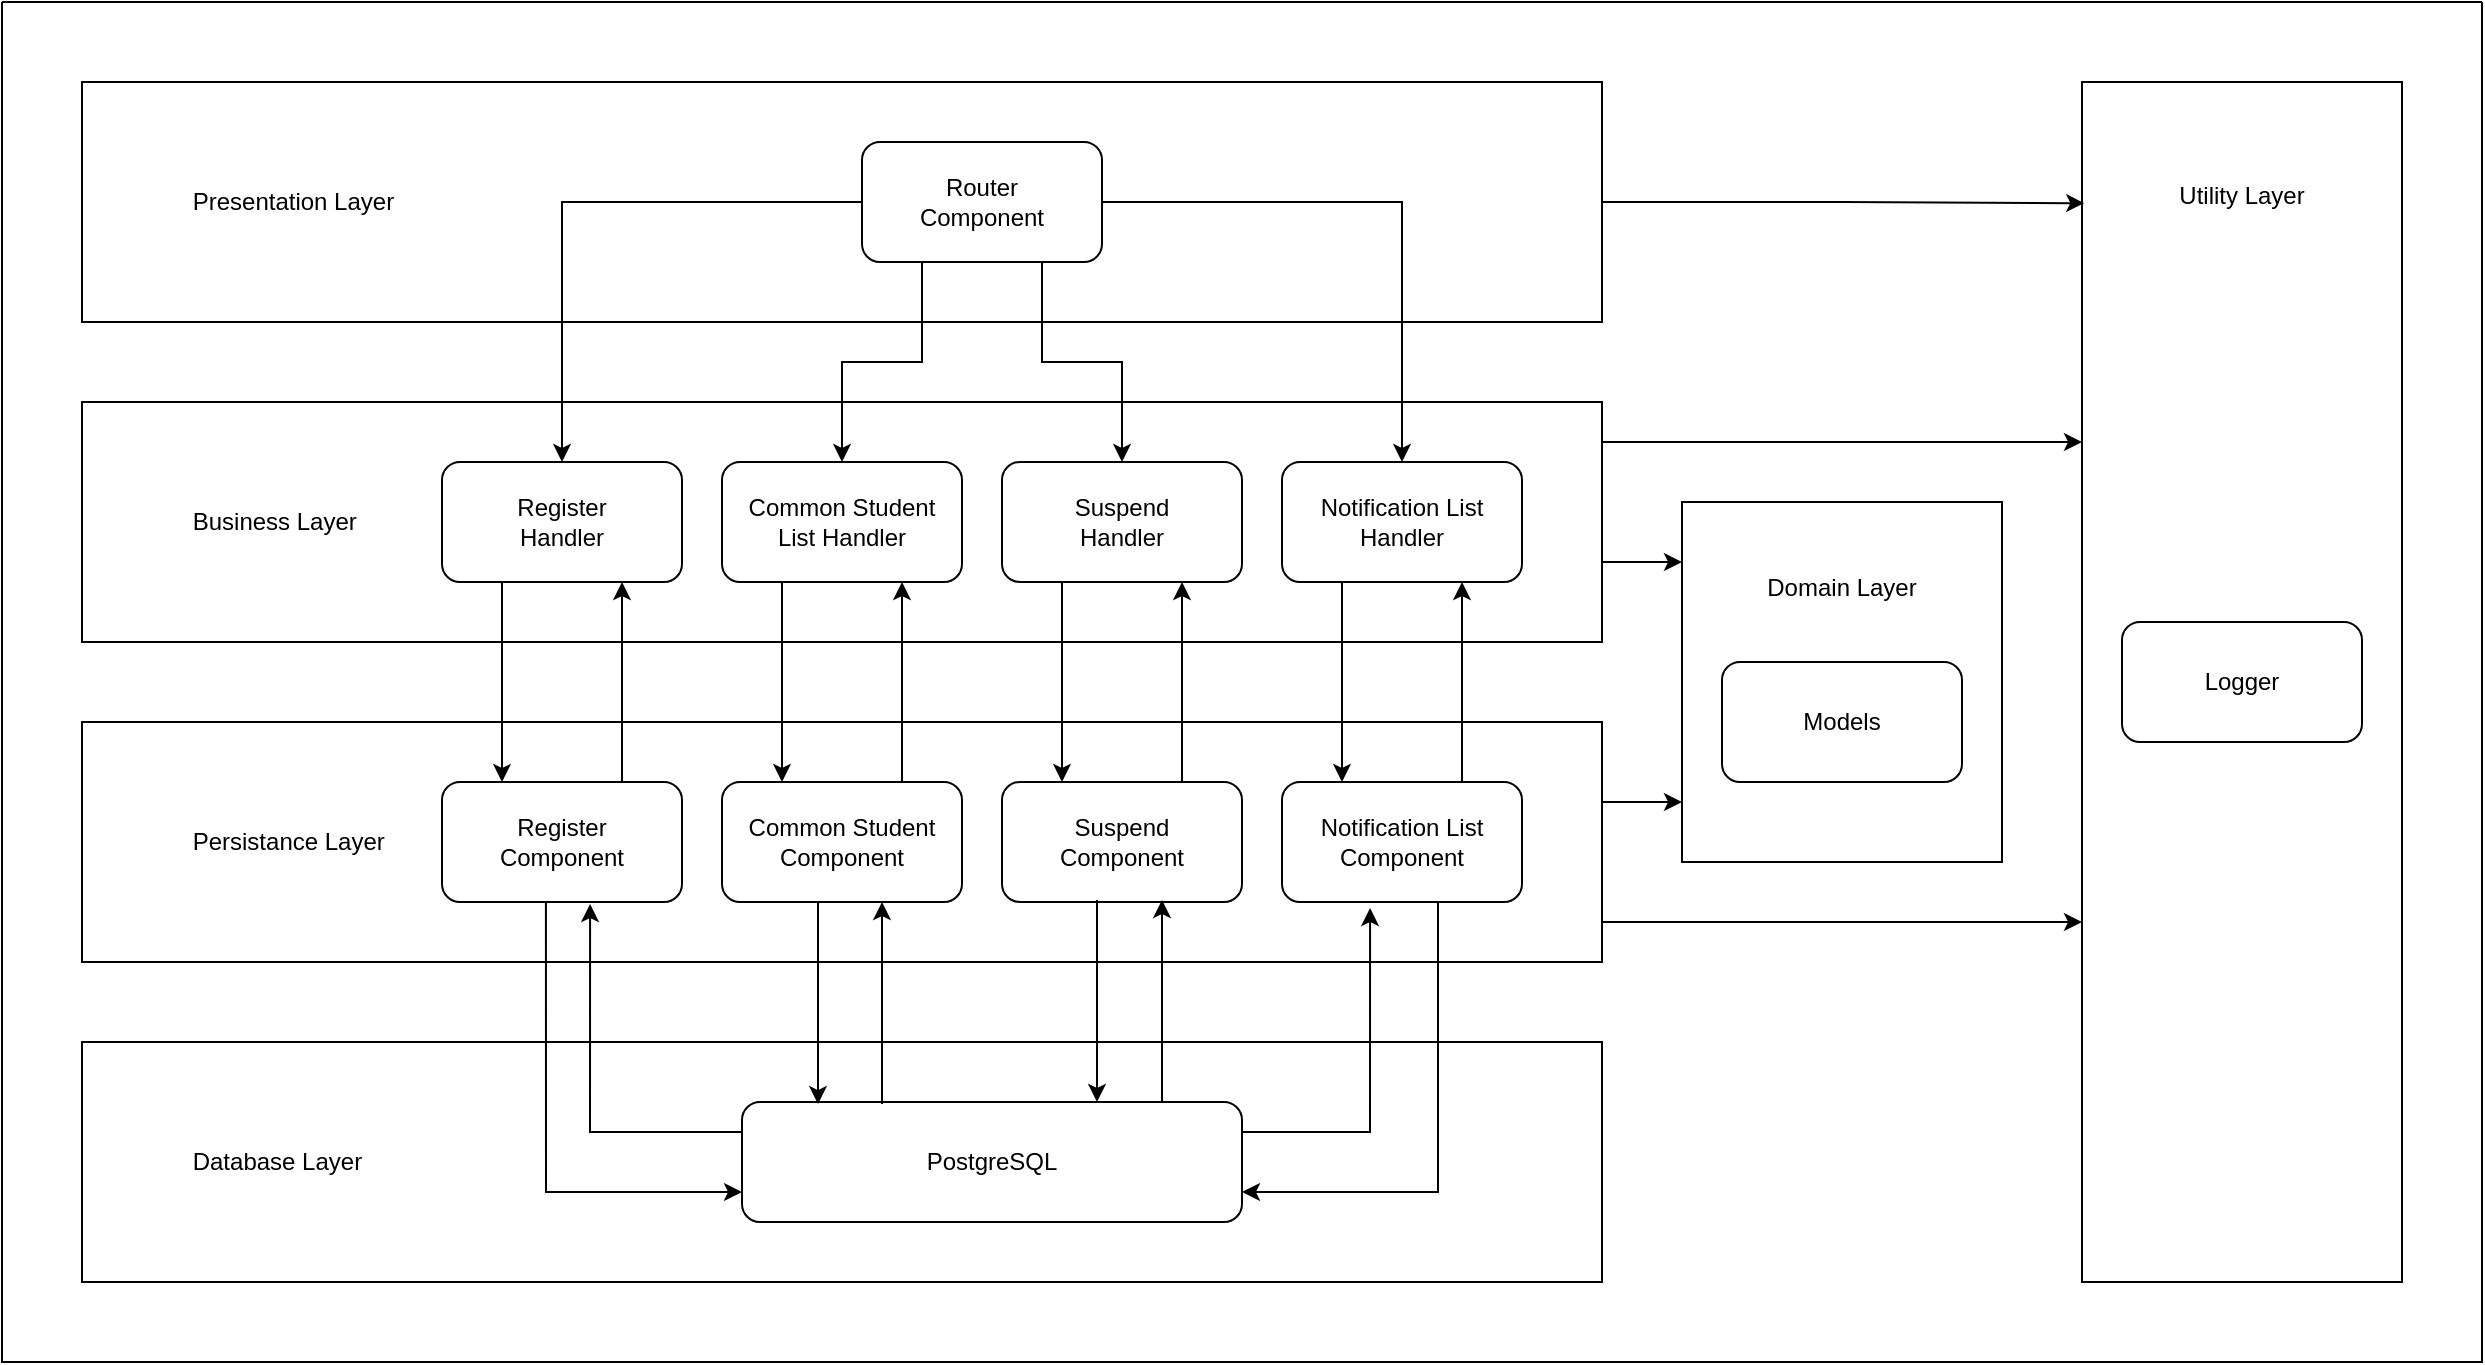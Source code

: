 <mxfile version="21.8.2" type="device">
  <diagram name="Page-1" id="oRcpVdzLqUrCE2OPrK0_">
    <mxGraphModel dx="2588" dy="1764" grid="1" gridSize="10" guides="1" tooltips="1" connect="1" arrows="1" fold="1" page="1" pageScale="1" pageWidth="291" pageHeight="413" math="0" shadow="0">
      <root>
        <mxCell id="0" />
        <mxCell id="1" parent="0" />
        <mxCell id="mBs1r-Zp-DPNsg0r-bgw-35" value="" style="swimlane;startSize=0;movable=1;resizable=1;rotatable=1;deletable=1;editable=1;locked=0;connectable=1;" parent="1" vertex="1">
          <mxGeometry x="240" y="210" width="1240" height="680" as="geometry">
            <mxRectangle x="80" y="40" width="50" height="40" as="alternateBounds" />
          </mxGeometry>
        </mxCell>
        <mxCell id="mBs1r-Zp-DPNsg0r-bgw-37" value="&lt;span style=&quot;white-space: pre;&quot;&gt;&#x9;&lt;/span&gt;&lt;span style=&quot;white-space: pre;&quot;&gt;&#x9;&lt;/span&gt;Presentation Layer" style="rounded=0;whiteSpace=wrap;html=1;align=left;movable=1;resizable=1;rotatable=1;deletable=1;editable=1;locked=0;connectable=1;" parent="mBs1r-Zp-DPNsg0r-bgw-35" vertex="1">
          <mxGeometry x="40" y="40" width="760" height="120" as="geometry" />
        </mxCell>
        <mxCell id="mBs1r-Zp-DPNsg0r-bgw-38" value="Router&lt;br&gt;Component" style="rounded=1;whiteSpace=wrap;html=1;movable=1;resizable=1;rotatable=1;deletable=1;editable=1;locked=0;connectable=1;" parent="mBs1r-Zp-DPNsg0r-bgw-35" vertex="1">
          <mxGeometry x="430" y="70" width="120" height="60" as="geometry" />
        </mxCell>
        <mxCell id="mBs1r-Zp-DPNsg0r-bgw-39" value="&lt;span style=&quot;white-space: pre;&quot;&gt;&#x9;&lt;/span&gt;&lt;span style=&quot;white-space: pre;&quot;&gt;&#x9;&lt;/span&gt;Business&amp;nbsp;Layer" style="rounded=0;whiteSpace=wrap;html=1;align=left;movable=1;resizable=1;rotatable=1;deletable=1;editable=1;locked=0;connectable=1;" parent="mBs1r-Zp-DPNsg0r-bgw-35" vertex="1">
          <mxGeometry x="40" y="200" width="760" height="120" as="geometry" />
        </mxCell>
        <mxCell id="mBs1r-Zp-DPNsg0r-bgw-40" value="Register&lt;br&gt;Handler" style="rounded=1;whiteSpace=wrap;html=1;movable=1;resizable=1;rotatable=1;deletable=1;editable=1;locked=0;connectable=1;" parent="mBs1r-Zp-DPNsg0r-bgw-35" vertex="1">
          <mxGeometry x="220" y="230" width="120" height="60" as="geometry" />
        </mxCell>
        <mxCell id="mBs1r-Zp-DPNsg0r-bgw-41" value="&lt;span style=&quot;white-space: pre;&quot;&gt;&#x9;&lt;/span&gt;&lt;span style=&quot;white-space: pre;&quot;&gt;&#x9;&lt;/span&gt;Persistance&amp;nbsp;Layer" style="rounded=0;whiteSpace=wrap;html=1;align=left;movable=1;resizable=1;rotatable=1;deletable=1;editable=1;locked=0;connectable=1;" parent="mBs1r-Zp-DPNsg0r-bgw-35" vertex="1">
          <mxGeometry x="40" y="360" width="760" height="120" as="geometry" />
        </mxCell>
        <mxCell id="mBs1r-Zp-DPNsg0r-bgw-63" style="edgeStyle=orthogonalEdgeStyle;rounded=0;orthogonalLoop=1;jettySize=auto;html=1;exitX=0.75;exitY=0;exitDx=0;exitDy=0;entryX=0.75;entryY=1;entryDx=0;entryDy=0;movable=1;resizable=1;rotatable=1;deletable=1;editable=1;locked=0;connectable=1;" parent="mBs1r-Zp-DPNsg0r-bgw-35" source="mBs1r-Zp-DPNsg0r-bgw-42" target="mBs1r-Zp-DPNsg0r-bgw-40" edge="1">
          <mxGeometry relative="1" as="geometry" />
        </mxCell>
        <mxCell id="mBs1r-Zp-DPNsg0r-bgw-42" value="Register&lt;br&gt;Component" style="rounded=1;whiteSpace=wrap;html=1;movable=1;resizable=1;rotatable=1;deletable=1;editable=1;locked=0;connectable=1;" parent="mBs1r-Zp-DPNsg0r-bgw-35" vertex="1">
          <mxGeometry x="220" y="390" width="120" height="60" as="geometry" />
        </mxCell>
        <mxCell id="mBs1r-Zp-DPNsg0r-bgw-43" value="&lt;span style=&quot;white-space: pre;&quot;&gt;&#x9;&lt;/span&gt;&lt;span style=&quot;white-space: pre;&quot;&gt;&#x9;&lt;/span&gt;Database&amp;nbsp;Layer" style="rounded=0;whiteSpace=wrap;html=1;align=left;movable=1;resizable=1;rotatable=1;deletable=1;editable=1;locked=0;connectable=1;" parent="mBs1r-Zp-DPNsg0r-bgw-35" vertex="1">
          <mxGeometry x="40" y="520" width="760" height="120" as="geometry" />
        </mxCell>
        <mxCell id="mBs1r-Zp-DPNsg0r-bgw-86" style="edgeStyle=orthogonalEdgeStyle;rounded=0;orthogonalLoop=1;jettySize=auto;html=1;exitX=0;exitY=0.25;exitDx=0;exitDy=0;entryX=0.617;entryY=1.017;entryDx=0;entryDy=0;entryPerimeter=0;movable=1;resizable=1;rotatable=1;deletable=1;editable=1;locked=0;connectable=1;" parent="mBs1r-Zp-DPNsg0r-bgw-35" source="mBs1r-Zp-DPNsg0r-bgw-44" target="mBs1r-Zp-DPNsg0r-bgw-42" edge="1">
          <mxGeometry relative="1" as="geometry" />
        </mxCell>
        <mxCell id="mBs1r-Zp-DPNsg0r-bgw-87" style="edgeStyle=orthogonalEdgeStyle;rounded=0;orthogonalLoop=1;jettySize=auto;html=1;exitX=1;exitY=0.25;exitDx=0;exitDy=0;entryX=0.367;entryY=1.05;entryDx=0;entryDy=0;entryPerimeter=0;movable=1;resizable=1;rotatable=1;deletable=1;editable=1;locked=0;connectable=1;" parent="mBs1r-Zp-DPNsg0r-bgw-35" source="mBs1r-Zp-DPNsg0r-bgw-44" target="mBs1r-Zp-DPNsg0r-bgw-52" edge="1">
          <mxGeometry relative="1" as="geometry" />
        </mxCell>
        <mxCell id="mBs1r-Zp-DPNsg0r-bgw-88" style="edgeStyle=orthogonalEdgeStyle;rounded=0;orthogonalLoop=1;jettySize=auto;html=1;exitX=0.65;exitY=0.983;exitDx=0;exitDy=0;entryX=1;entryY=0.75;entryDx=0;entryDy=0;exitPerimeter=0;movable=1;resizable=1;rotatable=1;deletable=1;editable=1;locked=0;connectable=1;" parent="mBs1r-Zp-DPNsg0r-bgw-35" source="mBs1r-Zp-DPNsg0r-bgw-52" target="mBs1r-Zp-DPNsg0r-bgw-44" edge="1">
          <mxGeometry relative="1" as="geometry" />
        </mxCell>
        <mxCell id="mBs1r-Zp-DPNsg0r-bgw-44" value="PostgreSQL" style="rounded=1;whiteSpace=wrap;html=1;movable=1;resizable=1;rotatable=1;deletable=1;editable=1;locked=0;connectable=1;" parent="mBs1r-Zp-DPNsg0r-bgw-35" vertex="1">
          <mxGeometry x="370" y="550" width="250" height="60" as="geometry" />
        </mxCell>
        <mxCell id="mBs1r-Zp-DPNsg0r-bgw-64" style="edgeStyle=orthogonalEdgeStyle;rounded=0;orthogonalLoop=1;jettySize=auto;html=1;exitX=0.25;exitY=1;exitDx=0;exitDy=0;entryX=0.25;entryY=0;entryDx=0;entryDy=0;movable=1;resizable=1;rotatable=1;deletable=1;editable=1;locked=0;connectable=1;" parent="mBs1r-Zp-DPNsg0r-bgw-35" source="mBs1r-Zp-DPNsg0r-bgw-45" target="mBs1r-Zp-DPNsg0r-bgw-50" edge="1">
          <mxGeometry relative="1" as="geometry" />
        </mxCell>
        <mxCell id="mBs1r-Zp-DPNsg0r-bgw-45" value="Common Student &lt;br&gt;List Handler" style="rounded=1;whiteSpace=wrap;html=1;movable=1;resizable=1;rotatable=1;deletable=1;editable=1;locked=0;connectable=1;" parent="mBs1r-Zp-DPNsg0r-bgw-35" vertex="1">
          <mxGeometry x="360" y="230" width="120" height="60" as="geometry" />
        </mxCell>
        <mxCell id="mBs1r-Zp-DPNsg0r-bgw-66" style="edgeStyle=orthogonalEdgeStyle;rounded=0;orthogonalLoop=1;jettySize=auto;html=1;exitX=0.25;exitY=1;exitDx=0;exitDy=0;entryX=0.25;entryY=0;entryDx=0;entryDy=0;movable=1;resizable=1;rotatable=1;deletable=1;editable=1;locked=0;connectable=1;" parent="mBs1r-Zp-DPNsg0r-bgw-35" source="mBs1r-Zp-DPNsg0r-bgw-46" target="mBs1r-Zp-DPNsg0r-bgw-51" edge="1">
          <mxGeometry relative="1" as="geometry" />
        </mxCell>
        <mxCell id="mBs1r-Zp-DPNsg0r-bgw-46" value="Suspend&lt;br&gt;Handler" style="rounded=1;whiteSpace=wrap;html=1;movable=1;resizable=1;rotatable=1;deletable=1;editable=1;locked=0;connectable=1;" parent="mBs1r-Zp-DPNsg0r-bgw-35" vertex="1">
          <mxGeometry x="500" y="230" width="120" height="60" as="geometry" />
        </mxCell>
        <mxCell id="mBs1r-Zp-DPNsg0r-bgw-68" style="edgeStyle=orthogonalEdgeStyle;rounded=0;orthogonalLoop=1;jettySize=auto;html=1;exitX=0.25;exitY=1;exitDx=0;exitDy=0;entryX=0.25;entryY=0;entryDx=0;entryDy=0;movable=1;resizable=1;rotatable=1;deletable=1;editable=1;locked=0;connectable=1;" parent="mBs1r-Zp-DPNsg0r-bgw-35" source="mBs1r-Zp-DPNsg0r-bgw-47" target="mBs1r-Zp-DPNsg0r-bgw-52" edge="1">
          <mxGeometry relative="1" as="geometry" />
        </mxCell>
        <mxCell id="mBs1r-Zp-DPNsg0r-bgw-47" value="Notification List&lt;br&gt;Handler" style="rounded=1;whiteSpace=wrap;html=1;movable=1;resizable=1;rotatable=1;deletable=1;editable=1;locked=0;connectable=1;" parent="mBs1r-Zp-DPNsg0r-bgw-35" vertex="1">
          <mxGeometry x="640" y="230" width="120" height="60" as="geometry" />
        </mxCell>
        <mxCell id="mBs1r-Zp-DPNsg0r-bgw-65" style="edgeStyle=orthogonalEdgeStyle;rounded=0;orthogonalLoop=1;jettySize=auto;html=1;exitX=0.75;exitY=0;exitDx=0;exitDy=0;entryX=0.75;entryY=1;entryDx=0;entryDy=0;movable=1;resizable=1;rotatable=1;deletable=1;editable=1;locked=0;connectable=1;" parent="mBs1r-Zp-DPNsg0r-bgw-35" source="mBs1r-Zp-DPNsg0r-bgw-50" target="mBs1r-Zp-DPNsg0r-bgw-45" edge="1">
          <mxGeometry relative="1" as="geometry" />
        </mxCell>
        <mxCell id="mBs1r-Zp-DPNsg0r-bgw-76" style="edgeStyle=orthogonalEdgeStyle;rounded=0;orthogonalLoop=1;jettySize=auto;html=1;exitX=0.4;exitY=1;exitDx=0;exitDy=0;entryX=0.152;entryY=0.017;entryDx=0;entryDy=0;entryPerimeter=0;exitPerimeter=0;movable=1;resizable=1;rotatable=1;deletable=1;editable=1;locked=0;connectable=1;" parent="mBs1r-Zp-DPNsg0r-bgw-35" source="mBs1r-Zp-DPNsg0r-bgw-50" target="mBs1r-Zp-DPNsg0r-bgw-44" edge="1">
          <mxGeometry relative="1" as="geometry" />
        </mxCell>
        <mxCell id="mBs1r-Zp-DPNsg0r-bgw-50" value="Common Student Component" style="rounded=1;whiteSpace=wrap;html=1;movable=1;resizable=1;rotatable=1;deletable=1;editable=1;locked=0;connectable=1;" parent="mBs1r-Zp-DPNsg0r-bgw-35" vertex="1">
          <mxGeometry x="360" y="390" width="120" height="60" as="geometry" />
        </mxCell>
        <mxCell id="mBs1r-Zp-DPNsg0r-bgw-67" style="edgeStyle=orthogonalEdgeStyle;rounded=0;orthogonalLoop=1;jettySize=auto;html=1;exitX=0.75;exitY=0;exitDx=0;exitDy=0;entryX=0.75;entryY=1;entryDx=0;entryDy=0;movable=1;resizable=1;rotatable=1;deletable=1;editable=1;locked=0;connectable=1;" parent="mBs1r-Zp-DPNsg0r-bgw-35" source="mBs1r-Zp-DPNsg0r-bgw-51" target="mBs1r-Zp-DPNsg0r-bgw-46" edge="1">
          <mxGeometry relative="1" as="geometry" />
        </mxCell>
        <mxCell id="mBs1r-Zp-DPNsg0r-bgw-51" value="Suspend&lt;br&gt;Component" style="rounded=1;whiteSpace=wrap;html=1;movable=1;resizable=1;rotatable=1;deletable=1;editable=1;locked=0;connectable=1;" parent="mBs1r-Zp-DPNsg0r-bgw-35" vertex="1">
          <mxGeometry x="500" y="390" width="120" height="60" as="geometry" />
        </mxCell>
        <mxCell id="mBs1r-Zp-DPNsg0r-bgw-69" style="edgeStyle=orthogonalEdgeStyle;rounded=0;orthogonalLoop=1;jettySize=auto;html=1;exitX=0.75;exitY=0;exitDx=0;exitDy=0;entryX=0.75;entryY=1;entryDx=0;entryDy=0;movable=1;resizable=1;rotatable=1;deletable=1;editable=1;locked=0;connectable=1;" parent="mBs1r-Zp-DPNsg0r-bgw-35" source="mBs1r-Zp-DPNsg0r-bgw-52" target="mBs1r-Zp-DPNsg0r-bgw-47" edge="1">
          <mxGeometry relative="1" as="geometry" />
        </mxCell>
        <mxCell id="mBs1r-Zp-DPNsg0r-bgw-52" value="Notification List&lt;br&gt;Component" style="rounded=1;whiteSpace=wrap;html=1;movable=1;resizable=1;rotatable=1;deletable=1;editable=1;locked=0;connectable=1;" parent="mBs1r-Zp-DPNsg0r-bgw-35" vertex="1">
          <mxGeometry x="640" y="390" width="120" height="60" as="geometry" />
        </mxCell>
        <mxCell id="mBs1r-Zp-DPNsg0r-bgw-59" style="edgeStyle=orthogonalEdgeStyle;rounded=0;orthogonalLoop=1;jettySize=auto;html=1;exitX=1;exitY=0.5;exitDx=0;exitDy=0;entryX=0.5;entryY=0;entryDx=0;entryDy=0;movable=1;resizable=1;rotatable=1;deletable=1;editable=1;locked=0;connectable=1;" parent="mBs1r-Zp-DPNsg0r-bgw-35" source="mBs1r-Zp-DPNsg0r-bgw-38" target="mBs1r-Zp-DPNsg0r-bgw-47" edge="1">
          <mxGeometry relative="1" as="geometry">
            <Array as="points">
              <mxPoint x="700" y="100" />
            </Array>
          </mxGeometry>
        </mxCell>
        <mxCell id="mBs1r-Zp-DPNsg0r-bgw-58" style="edgeStyle=orthogonalEdgeStyle;rounded=0;orthogonalLoop=1;jettySize=auto;html=1;movable=1;resizable=1;rotatable=1;deletable=1;editable=1;locked=0;connectable=1;" parent="mBs1r-Zp-DPNsg0r-bgw-35" target="mBs1r-Zp-DPNsg0r-bgw-40" edge="1">
          <mxGeometry relative="1" as="geometry">
            <mxPoint x="430" y="100" as="sourcePoint" />
            <Array as="points">
              <mxPoint x="430" y="100" />
              <mxPoint x="280" y="100" />
            </Array>
          </mxGeometry>
        </mxCell>
        <mxCell id="mBs1r-Zp-DPNsg0r-bgw-60" style="edgeStyle=orthogonalEdgeStyle;rounded=0;orthogonalLoop=1;jettySize=auto;html=1;exitX=0.25;exitY=1;exitDx=0;exitDy=0;entryX=0.5;entryY=0;entryDx=0;entryDy=0;movable=1;resizable=1;rotatable=1;deletable=1;editable=1;locked=0;connectable=1;" parent="mBs1r-Zp-DPNsg0r-bgw-35" source="mBs1r-Zp-DPNsg0r-bgw-38" target="mBs1r-Zp-DPNsg0r-bgw-45" edge="1">
          <mxGeometry relative="1" as="geometry" />
        </mxCell>
        <mxCell id="mBs1r-Zp-DPNsg0r-bgw-61" style="edgeStyle=orthogonalEdgeStyle;rounded=0;orthogonalLoop=1;jettySize=auto;html=1;exitX=0.75;exitY=1;exitDx=0;exitDy=0;movable=1;resizable=1;rotatable=1;deletable=1;editable=1;locked=0;connectable=1;" parent="mBs1r-Zp-DPNsg0r-bgw-35" source="mBs1r-Zp-DPNsg0r-bgw-38" target="mBs1r-Zp-DPNsg0r-bgw-46" edge="1">
          <mxGeometry relative="1" as="geometry" />
        </mxCell>
        <mxCell id="mBs1r-Zp-DPNsg0r-bgw-62" style="edgeStyle=orthogonalEdgeStyle;rounded=0;orthogonalLoop=1;jettySize=auto;html=1;exitX=0.25;exitY=1;exitDx=0;exitDy=0;entryX=0.25;entryY=0;entryDx=0;entryDy=0;movable=1;resizable=1;rotatable=1;deletable=1;editable=1;locked=0;connectable=1;" parent="mBs1r-Zp-DPNsg0r-bgw-35" source="mBs1r-Zp-DPNsg0r-bgw-40" target="mBs1r-Zp-DPNsg0r-bgw-42" edge="1">
          <mxGeometry relative="1" as="geometry" />
        </mxCell>
        <mxCell id="mBs1r-Zp-DPNsg0r-bgw-70" style="edgeStyle=orthogonalEdgeStyle;rounded=0;orthogonalLoop=1;jettySize=auto;html=1;exitX=0.433;exitY=1;exitDx=0;exitDy=0;entryX=0;entryY=0.75;entryDx=0;entryDy=0;exitPerimeter=0;movable=1;resizable=1;rotatable=1;deletable=1;editable=1;locked=0;connectable=1;" parent="mBs1r-Zp-DPNsg0r-bgw-35" source="mBs1r-Zp-DPNsg0r-bgw-42" target="mBs1r-Zp-DPNsg0r-bgw-44" edge="1">
          <mxGeometry relative="1" as="geometry" />
        </mxCell>
        <mxCell id="mBs1r-Zp-DPNsg0r-bgw-80" style="edgeStyle=orthogonalEdgeStyle;rounded=0;orthogonalLoop=1;jettySize=auto;html=1;exitX=0.4;exitY=1;exitDx=0;exitDy=0;entryX=0.152;entryY=0.017;entryDx=0;entryDy=0;entryPerimeter=0;exitPerimeter=0;movable=1;resizable=1;rotatable=1;deletable=1;editable=1;locked=0;connectable=1;" parent="mBs1r-Zp-DPNsg0r-bgw-35" edge="1">
          <mxGeometry relative="1" as="geometry">
            <mxPoint x="547.5" y="449" as="sourcePoint" />
            <mxPoint x="547.5" y="550" as="targetPoint" />
          </mxGeometry>
        </mxCell>
        <mxCell id="mBs1r-Zp-DPNsg0r-bgw-81" style="edgeStyle=orthogonalEdgeStyle;rounded=0;orthogonalLoop=1;jettySize=auto;html=1;exitX=0.4;exitY=1;exitDx=0;exitDy=0;entryX=0.152;entryY=0.017;entryDx=0;entryDy=0;entryPerimeter=0;exitPerimeter=0;movable=1;resizable=1;rotatable=1;deletable=1;editable=1;locked=0;connectable=1;" parent="mBs1r-Zp-DPNsg0r-bgw-35" edge="1">
          <mxGeometry relative="1" as="geometry">
            <mxPoint x="580" y="550" as="sourcePoint" />
            <mxPoint x="580" y="449" as="targetPoint" />
          </mxGeometry>
        </mxCell>
        <mxCell id="mBs1r-Zp-DPNsg0r-bgw-82" style="edgeStyle=orthogonalEdgeStyle;rounded=0;orthogonalLoop=1;jettySize=auto;html=1;exitX=0.4;exitY=1;exitDx=0;exitDy=0;entryX=0.152;entryY=0.017;entryDx=0;entryDy=0;entryPerimeter=0;exitPerimeter=0;movable=1;resizable=1;rotatable=1;deletable=1;editable=1;locked=0;connectable=1;" parent="mBs1r-Zp-DPNsg0r-bgw-35" edge="1">
          <mxGeometry relative="1" as="geometry">
            <mxPoint x="440" y="551" as="sourcePoint" />
            <mxPoint x="440" y="450" as="targetPoint" />
          </mxGeometry>
        </mxCell>
        <mxCell id="mBs1r-Zp-DPNsg0r-bgw-96" style="edgeStyle=orthogonalEdgeStyle;rounded=0;orthogonalLoop=1;jettySize=auto;html=1;exitX=1;exitY=0.5;exitDx=0;exitDy=0;movable=1;resizable=1;rotatable=1;deletable=1;editable=1;locked=0;connectable=1;" parent="mBs1r-Zp-DPNsg0r-bgw-35" edge="1">
          <mxGeometry relative="1" as="geometry">
            <mxPoint x="800" y="400" as="sourcePoint" />
            <mxPoint x="840" y="400" as="targetPoint" />
            <Array as="points">
              <mxPoint x="820" y="400" />
              <mxPoint x="820" y="400" />
            </Array>
          </mxGeometry>
        </mxCell>
        <mxCell id="mBs1r-Zp-DPNsg0r-bgw-55" value="&lt;div style=&quot;text-align: justify;&quot;&gt;&lt;span style=&quot;background-color: initial;&quot;&gt;&lt;br&gt;&lt;/span&gt;&lt;/div&gt;&lt;div style=&quot;text-align: justify;&quot;&gt;&lt;span style=&quot;background-color: initial;&quot;&gt;&lt;br&gt;&lt;/span&gt;&lt;/div&gt;&lt;div style=&quot;text-align: justify;&quot;&gt;&lt;span style=&quot;background-color: initial;&quot;&gt;&lt;br&gt;&lt;/span&gt;&lt;/div&gt;&lt;div style=&quot;text-align: justify;&quot;&gt;&lt;span style=&quot;background-color: initial;&quot;&gt;Utility Layer&lt;/span&gt;&lt;/div&gt;" style="rounded=0;whiteSpace=wrap;html=1;verticalAlign=top;movable=1;resizable=1;rotatable=1;deletable=1;editable=1;locked=0;connectable=1;" parent="mBs1r-Zp-DPNsg0r-bgw-35" vertex="1">
          <mxGeometry x="1040" y="40" width="160" height="600" as="geometry" />
        </mxCell>
        <mxCell id="mBs1r-Zp-DPNsg0r-bgw-56" value="Logger" style="rounded=1;whiteSpace=wrap;html=1;movable=1;resizable=1;rotatable=1;deletable=1;editable=1;locked=0;connectable=1;" parent="mBs1r-Zp-DPNsg0r-bgw-35" vertex="1">
          <mxGeometry x="1060" y="310" width="120" height="60" as="geometry" />
        </mxCell>
        <mxCell id="cvzrJ966iYsTcbRhRwWu-1" value="&lt;div style=&quot;text-align: justify;&quot;&gt;&lt;span style=&quot;background-color: initial;&quot;&gt;&lt;br&gt;&lt;/span&gt;&lt;/div&gt;&lt;div style=&quot;text-align: justify;&quot;&gt;&lt;span style=&quot;background-color: initial;&quot;&gt;&lt;br&gt;&lt;/span&gt;&lt;/div&gt;&lt;div style=&quot;text-align: justify;&quot;&gt;&lt;span style=&quot;background-color: initial;&quot;&gt;Domain Layer&lt;/span&gt;&lt;br&gt;&lt;/div&gt;" style="rounded=0;whiteSpace=wrap;html=1;verticalAlign=top;movable=1;resizable=1;rotatable=1;deletable=1;editable=1;locked=0;connectable=1;" vertex="1" parent="mBs1r-Zp-DPNsg0r-bgw-35">
          <mxGeometry x="840" y="250" width="160" height="180" as="geometry" />
        </mxCell>
        <mxCell id="cvzrJ966iYsTcbRhRwWu-3" style="edgeStyle=orthogonalEdgeStyle;rounded=0;orthogonalLoop=1;jettySize=auto;html=1;exitX=0.5;exitY=1;exitDx=0;exitDy=0;" edge="1" parent="mBs1r-Zp-DPNsg0r-bgw-35" source="cvzrJ966iYsTcbRhRwWu-1" target="cvzrJ966iYsTcbRhRwWu-1">
          <mxGeometry relative="1" as="geometry" />
        </mxCell>
        <mxCell id="cvzrJ966iYsTcbRhRwWu-2" value="Models" style="rounded=1;whiteSpace=wrap;html=1;movable=1;resizable=1;rotatable=1;deletable=1;editable=1;locked=0;connectable=1;" vertex="1" parent="mBs1r-Zp-DPNsg0r-bgw-35">
          <mxGeometry x="860" y="330" width="120" height="60" as="geometry" />
        </mxCell>
        <mxCell id="mBs1r-Zp-DPNsg0r-bgw-90" style="edgeStyle=orthogonalEdgeStyle;rounded=0;orthogonalLoop=1;jettySize=auto;html=1;exitX=1;exitY=0.5;exitDx=0;exitDy=0;movable=1;resizable=1;rotatable=1;deletable=1;editable=1;locked=0;connectable=1;" parent="mBs1r-Zp-DPNsg0r-bgw-35" edge="1">
          <mxGeometry relative="1" as="geometry">
            <mxPoint x="840" y="280" as="targetPoint" />
            <mxPoint x="800" y="280" as="sourcePoint" />
            <Array as="points">
              <mxPoint x="820" y="280" />
              <mxPoint x="820" y="280" />
            </Array>
          </mxGeometry>
        </mxCell>
        <mxCell id="cvzrJ966iYsTcbRhRwWu-7" style="edgeStyle=orthogonalEdgeStyle;rounded=0;orthogonalLoop=1;jettySize=auto;html=1;exitX=1;exitY=0.25;exitDx=0;exitDy=0;" edge="1" parent="mBs1r-Zp-DPNsg0r-bgw-35">
          <mxGeometry relative="1" as="geometry">
            <mxPoint x="800" y="220" as="sourcePoint" />
            <mxPoint x="1040" y="220" as="targetPoint" />
            <Array as="points">
              <mxPoint x="980" y="220" />
              <mxPoint x="980" y="220" />
            </Array>
          </mxGeometry>
        </mxCell>
        <mxCell id="cvzrJ966iYsTcbRhRwWu-8" style="edgeStyle=orthogonalEdgeStyle;rounded=0;orthogonalLoop=1;jettySize=auto;html=1;exitX=1;exitY=0.25;exitDx=0;exitDy=0;" edge="1" parent="mBs1r-Zp-DPNsg0r-bgw-35">
          <mxGeometry relative="1" as="geometry">
            <mxPoint x="800" y="460" as="sourcePoint" />
            <mxPoint x="1040" y="460" as="targetPoint" />
            <Array as="points">
              <mxPoint x="980" y="460" />
              <mxPoint x="980" y="460" />
            </Array>
          </mxGeometry>
        </mxCell>
        <mxCell id="cvzrJ966iYsTcbRhRwWu-9" style="edgeStyle=orthogonalEdgeStyle;rounded=0;orthogonalLoop=1;jettySize=auto;html=1;exitX=1;exitY=0.5;exitDx=0;exitDy=0;entryX=0.007;entryY=0.101;entryDx=0;entryDy=0;entryPerimeter=0;" edge="1" parent="mBs1r-Zp-DPNsg0r-bgw-35" source="mBs1r-Zp-DPNsg0r-bgw-37" target="mBs1r-Zp-DPNsg0r-bgw-55">
          <mxGeometry relative="1" as="geometry" />
        </mxCell>
      </root>
    </mxGraphModel>
  </diagram>
</mxfile>
